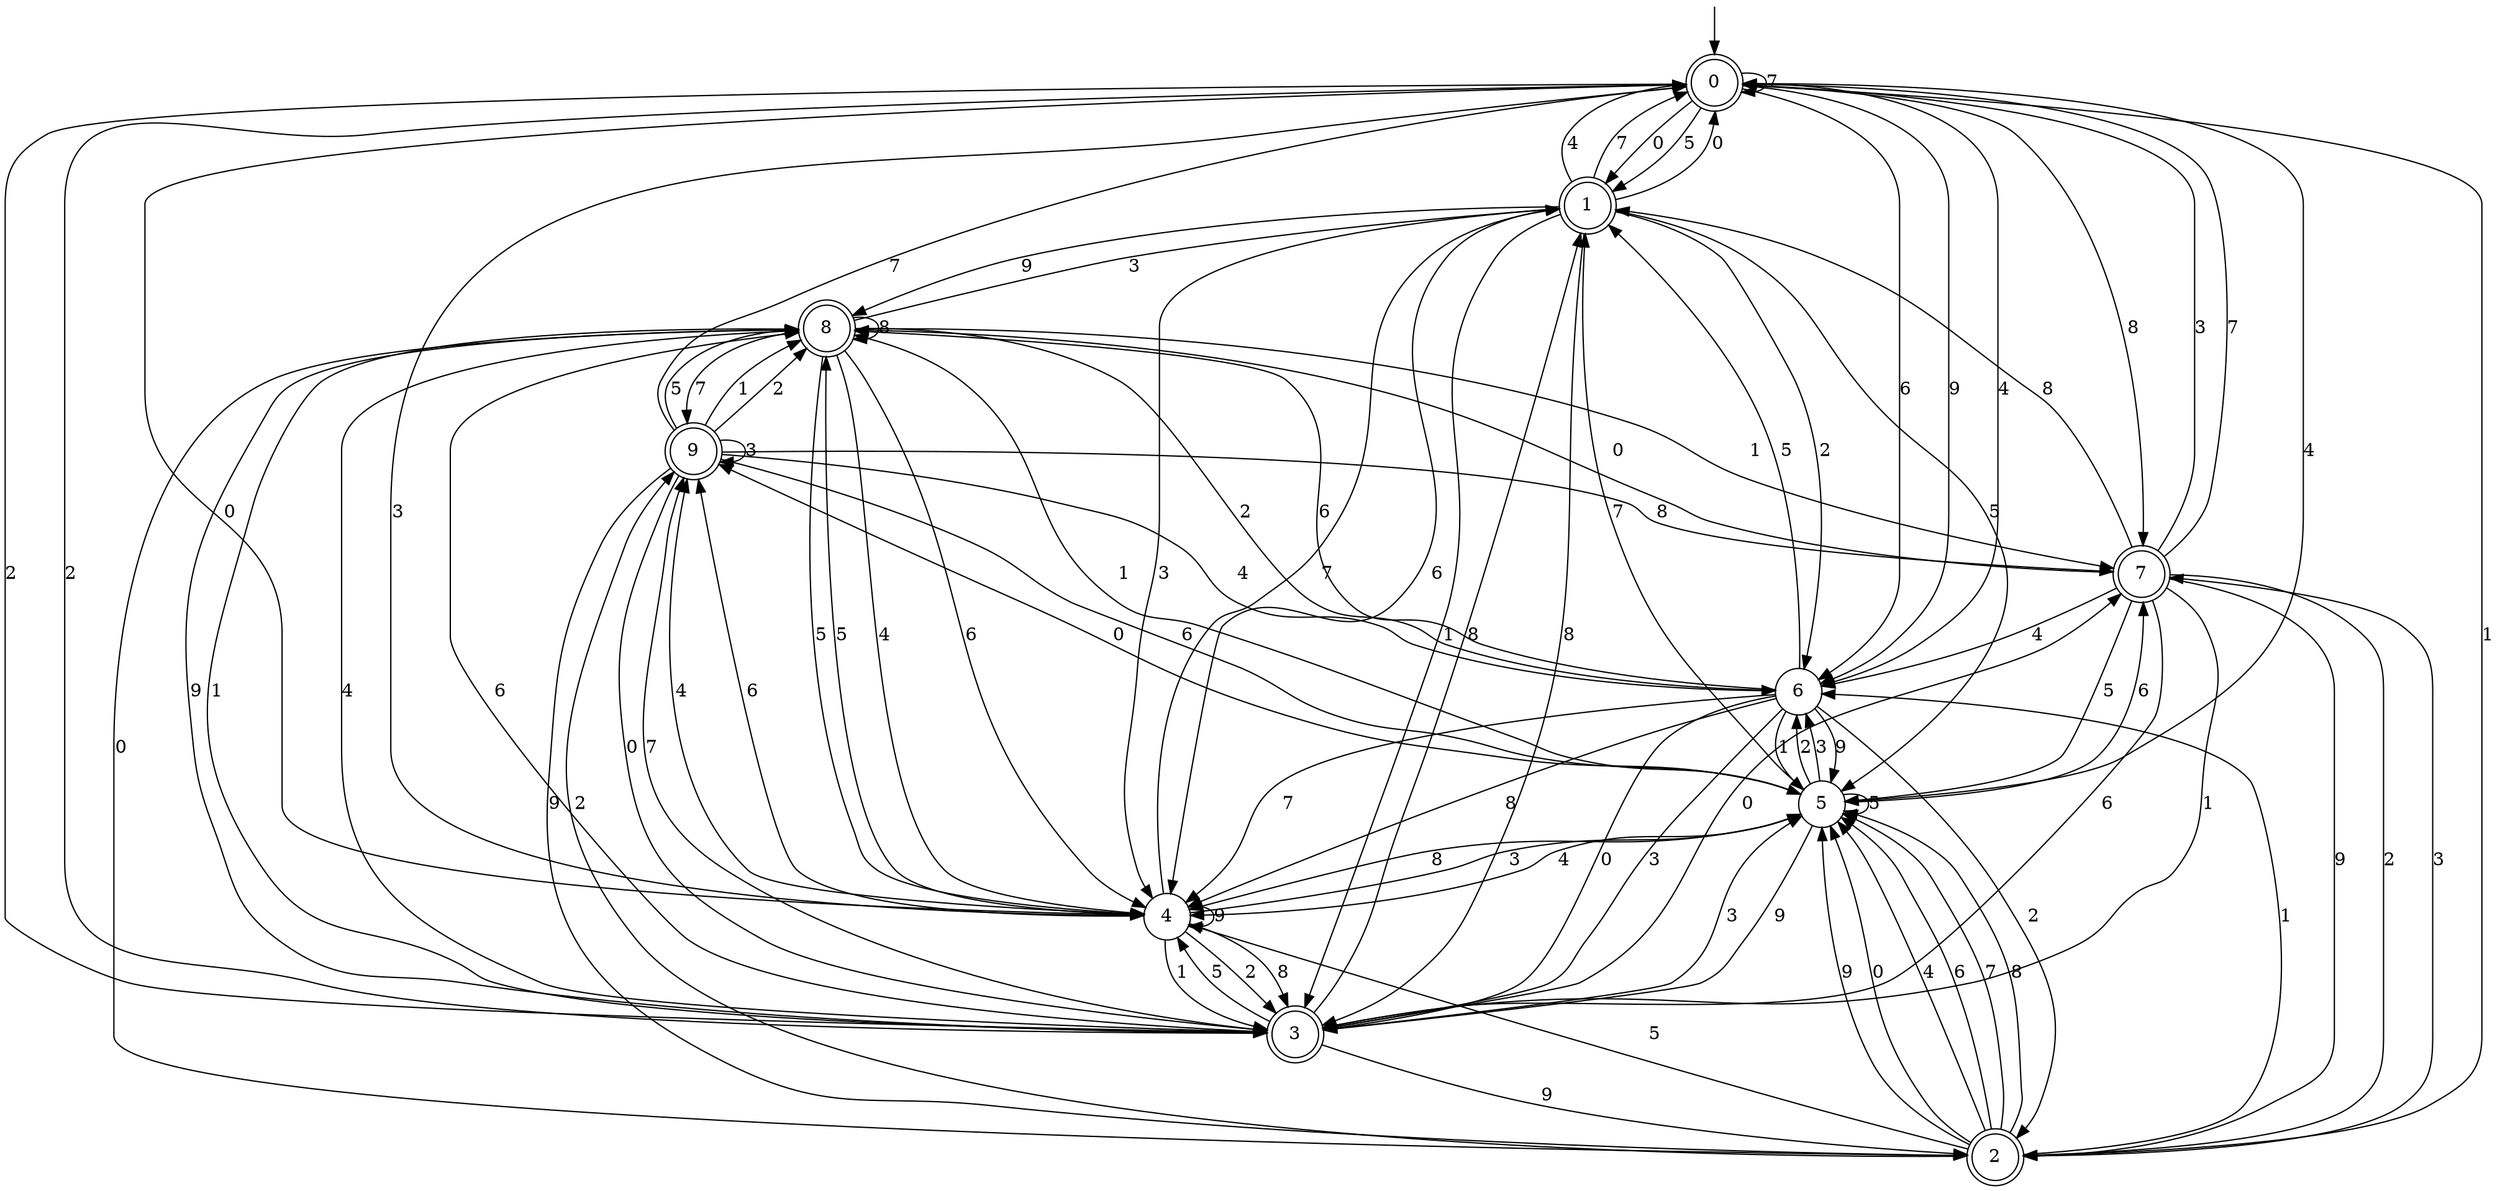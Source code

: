 digraph g {

	s0 [shape="doublecircle" label="0"];
	s1 [shape="doublecircle" label="1"];
	s2 [shape="doublecircle" label="2"];
	s3 [shape="doublecircle" label="3"];
	s4 [shape="circle" label="4"];
	s5 [shape="circle" label="5"];
	s6 [shape="circle" label="6"];
	s7 [shape="doublecircle" label="7"];
	s8 [shape="doublecircle" label="8"];
	s9 [shape="doublecircle" label="9"];
	s0 -> s1 [label="0"];
	s0 -> s2 [label="1"];
	s0 -> s3 [label="2"];
	s0 -> s4 [label="3"];
	s0 -> s5 [label="4"];
	s0 -> s1 [label="5"];
	s0 -> s6 [label="6"];
	s0 -> s0 [label="7"];
	s0 -> s7 [label="8"];
	s0 -> s6 [label="9"];
	s1 -> s0 [label="0"];
	s1 -> s3 [label="1"];
	s1 -> s6 [label="2"];
	s1 -> s4 [label="3"];
	s1 -> s0 [label="4"];
	s1 -> s5 [label="5"];
	s1 -> s4 [label="6"];
	s1 -> s0 [label="7"];
	s1 -> s3 [label="8"];
	s1 -> s8 [label="9"];
	s2 -> s5 [label="0"];
	s2 -> s6 [label="1"];
	s2 -> s9 [label="2"];
	s2 -> s7 [label="3"];
	s2 -> s5 [label="4"];
	s2 -> s4 [label="5"];
	s2 -> s5 [label="6"];
	s2 -> s5 [label="7"];
	s2 -> s5 [label="8"];
	s2 -> s5 [label="9"];
	s3 -> s7 [label="0"];
	s3 -> s8 [label="1"];
	s3 -> s0 [label="2"];
	s3 -> s5 [label="3"];
	s3 -> s8 [label="4"];
	s3 -> s4 [label="5"];
	s3 -> s8 [label="6"];
	s3 -> s9 [label="7"];
	s3 -> s1 [label="8"];
	s3 -> s2 [label="9"];
	s4 -> s0 [label="0"];
	s4 -> s3 [label="1"];
	s4 -> s3 [label="2"];
	s4 -> s5 [label="3"];
	s4 -> s9 [label="4"];
	s4 -> s8 [label="5"];
	s4 -> s9 [label="6"];
	s4 -> s1 [label="7"];
	s4 -> s3 [label="8"];
	s4 -> s4 [label="9"];
	s5 -> s9 [label="0"];
	s5 -> s8 [label="1"];
	s5 -> s6 [label="2"];
	s5 -> s6 [label="3"];
	s5 -> s4 [label="4"];
	s5 -> s5 [label="5"];
	s5 -> s7 [label="6"];
	s5 -> s1 [label="7"];
	s5 -> s4 [label="8"];
	s5 -> s3 [label="9"];
	s6 -> s3 [label="0"];
	s6 -> s5 [label="1"];
	s6 -> s2 [label="2"];
	s6 -> s3 [label="3"];
	s6 -> s0 [label="4"];
	s6 -> s1 [label="5"];
	s6 -> s8 [label="6"];
	s6 -> s4 [label="7"];
	s6 -> s4 [label="8"];
	s6 -> s5 [label="9"];
	s7 -> s8 [label="0"];
	s7 -> s3 [label="1"];
	s7 -> s2 [label="2"];
	s7 -> s0 [label="3"];
	s7 -> s6 [label="4"];
	s7 -> s5 [label="5"];
	s7 -> s3 [label="6"];
	s7 -> s0 [label="7"];
	s7 -> s1 [label="8"];
	s7 -> s2 [label="9"];
	s8 -> s2 [label="0"];
	s8 -> s7 [label="1"];
	s8 -> s6 [label="2"];
	s8 -> s1 [label="3"];
	s8 -> s4 [label="4"];
	s8 -> s4 [label="5"];
	s8 -> s4 [label="6"];
	s8 -> s9 [label="7"];
	s8 -> s8 [label="8"];
	s8 -> s3 [label="9"];
	s9 -> s3 [label="0"];
	s9 -> s8 [label="1"];
	s9 -> s8 [label="2"];
	s9 -> s9 [label="3"];
	s9 -> s6 [label="4"];
	s9 -> s8 [label="5"];
	s9 -> s5 [label="6"];
	s9 -> s0 [label="7"];
	s9 -> s7 [label="8"];
	s9 -> s2 [label="9"];

__start0 [label="" shape="none" width="0" height="0"];
__start0 -> s0;

}
